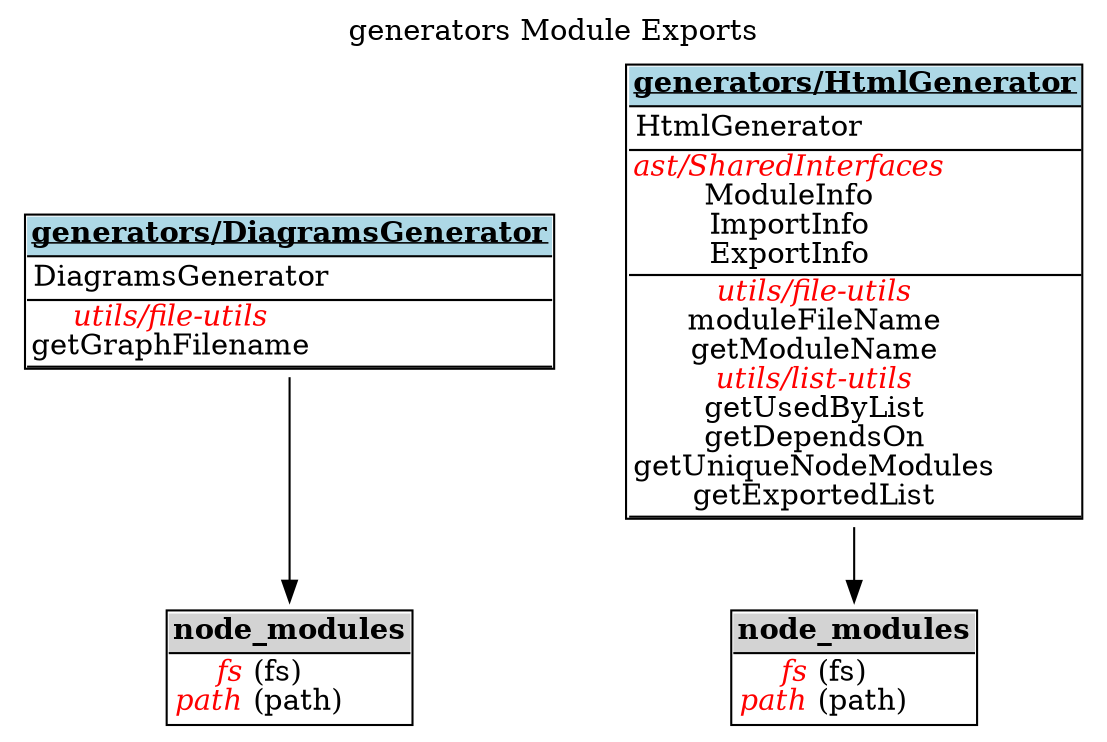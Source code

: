 digraph {label="generators Module Exports";
labelloc="t";
"generators/DiagramsGenerator" [shape=none, label=<<TABLE cellspacing="0" cellborder="0" align="left">
<TR><TD bgcolor="lightblue" HREF="tsdocs\modules\generators_DiagramsGenerator.html" TARGET="_blank" align="center"><U><B>generators/DiagramsGenerator</B></U></TD></TR>
<TR><TD BORDER="1" SIDES="TB" align="left">
DiagramsGenerator<BR/>
</TD></TR>
<TR><TD BORDER="1" SIDES="TB" cellpadding="1" align="left">
<font color="red"><I>utils/file-utils</I></font><BR/>
getGraphFilename<BR/>
</TD></TR>
</TABLE>>];
"generators/DiagramsGenerator-node_modules" [shape=none, label=<<TABLE cellspacing="0" cellborder="0" align="left">
<TR><TD bgcolor="lightgrey" align="center"><B>node_modules</B></TD></TR>
<TR><TD BORDER="1" SIDES="T" align="left">
<font color="red"><I>fs</I></font> (fs)<BR/>
<font color="red"><I>path</I></font> (path)<BR/>
</TD></TR>
</TABLE>>];
"generators/DiagramsGenerator"->"generators/DiagramsGenerator-node_modules";
"generators/HtmlGenerator" [shape=none, label=<<TABLE cellspacing="0" cellborder="0" align="left">
<TR><TD bgcolor="lightblue" HREF="tsdocs\modules\generators_HtmlGenerator.html" TARGET="_blank" align="center"><U><B>generators/HtmlGenerator</B></U></TD></TR>
<TR><TD BORDER="1" SIDES="TB" align="left">
HtmlGenerator<BR/>
</TD></TR>
<TR><TD BORDER="1" SIDES="TB" cellpadding="1" align="left">
<font color="red"><I>ast/SharedInterfaces</I></font><BR/>
ModuleInfo<BR/>
ImportInfo<BR/>
ExportInfo<BR/>
</TD></TR>
<TR><TD BORDER="1" SIDES="TB" cellpadding="1" align="left">
<font color="red"><I>utils/file-utils</I></font><BR/>
moduleFileName<BR/>
getModuleName<BR/>
<font color="red"><I>utils/list-utils</I></font><BR/>
getUsedByList<BR/>
getDependsOn<BR/>
getUniqueNodeModules<BR/>
getExportedList<BR/>
</TD></TR>
</TABLE>>];
"generators/HtmlGenerator-node_modules" [shape=none, label=<<TABLE cellspacing="0" cellborder="0" align="left">
<TR><TD bgcolor="lightgrey" align="center"><B>node_modules</B></TD></TR>
<TR><TD BORDER="1" SIDES="T" align="left">
<font color="red"><I>fs</I></font> (fs)<BR/>
<font color="red"><I>path</I></font> (path)<BR/>
</TD></TR>
</TABLE>>];
"generators/HtmlGenerator"->"generators/HtmlGenerator-node_modules";
}
